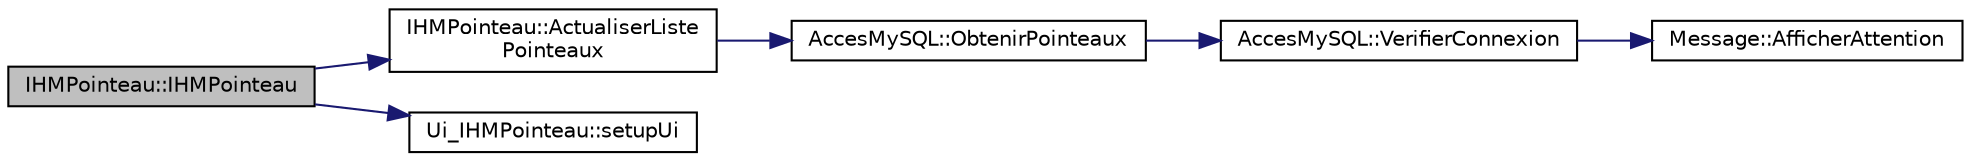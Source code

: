 digraph "IHMPointeau::IHMPointeau"
{
 // LATEX_PDF_SIZE
  edge [fontname="Helvetica",fontsize="10",labelfontname="Helvetica",labelfontsize="10"];
  node [fontname="Helvetica",fontsize="10",shape=record];
  rankdir="LR";
  Node1 [label="IHMPointeau::IHMPointeau",height=0.2,width=0.4,color="black", fillcolor="grey75", style="filled", fontcolor="black",tooltip="---------------—PUBLIC---------------—///"];
  Node1 -> Node2 [color="midnightblue",fontsize="10",style="solid",fontname="Helvetica"];
  Node2 [label="IHMPointeau::ActualiserListe\lPointeaux",height=0.2,width=0.4,color="black", fillcolor="white", style="filled",URL="$class_i_h_m_pointeau.html#a4efeb3fbb0ebc9bddb7b05fd43657e7b",tooltip="---------------—PRIVATE---------------—///"];
  Node2 -> Node3 [color="midnightblue",fontsize="10",style="solid",fontname="Helvetica"];
  Node3 [label="AccesMySQL::ObtenirPointeaux",height=0.2,width=0.4,color="black", fillcolor="white", style="filled",URL="$class_acces_my_s_q_l.html#a8b1720e4b2603e730c9e194f52bb4108",tooltip="AccesMySQL::ObtenirPointeau Permet d'obtenir la liste de tous les pointeaux présents dans la base de ..."];
  Node3 -> Node4 [color="midnightblue",fontsize="10",style="solid",fontname="Helvetica"];
  Node4 [label="AccesMySQL::VerifierConnexion",height=0.2,width=0.4,color="black", fillcolor="white", style="filled",URL="$class_acces_my_s_q_l.html#ae2b42d87939b253b3cccb1a69b49cc51",tooltip=" "];
  Node4 -> Node5 [color="midnightblue",fontsize="10",style="solid",fontname="Helvetica"];
  Node5 [label="Message::AfficherAttention",height=0.2,width=0.4,color="black", fillcolor="white", style="filled",URL="$class_message.html#ac86f47b97c03cd86df0f23a28ea8a0a9",tooltip="Message::AfficherAttention Permet d'afficher l'information passé en paramètre dans un popup avec une ..."];
  Node1 -> Node6 [color="midnightblue",fontsize="10",style="solid",fontname="Helvetica"];
  Node6 [label="Ui_IHMPointeau::setupUi",height=0.2,width=0.4,color="black", fillcolor="white", style="filled",URL="$class_ui___i_h_m_pointeau.html#ae00d7777434be396cce5b1ddff7e5016",tooltip=" "];
}
